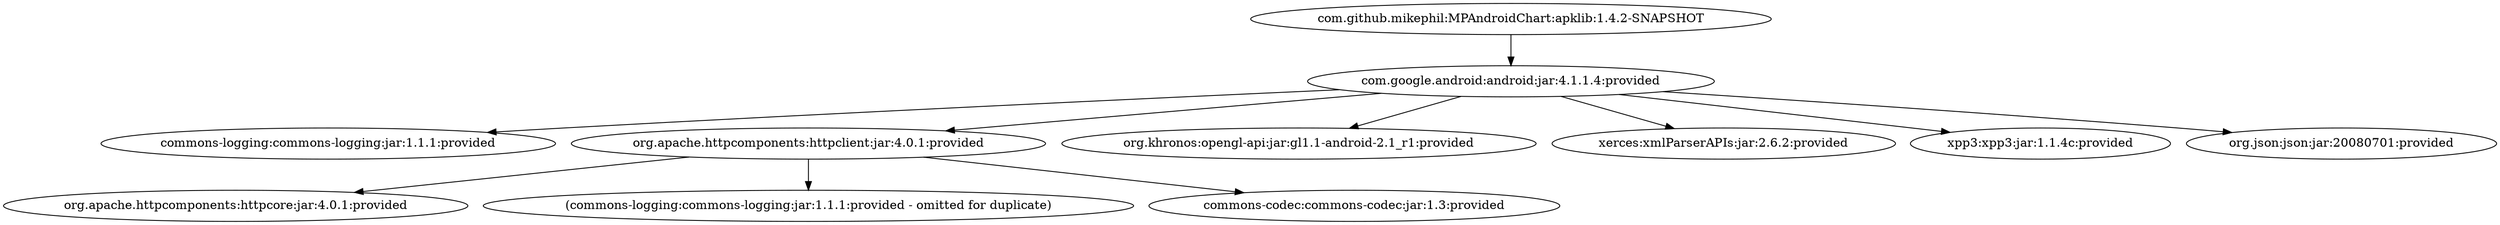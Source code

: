 digraph MPChartLib {
	"com.github.mikephil:MPAndroidChart:apklib:1.4.2-SNAPSHOT" -> "com.google.android:android:jar:4.1.1.4:provided" ; 
	"com.google.android:android:jar:4.1.1.4:provided" -> "commons-logging:commons-logging:jar:1.1.1:provided" ; 
	"com.google.android:android:jar:4.1.1.4:provided" -> "org.apache.httpcomponents:httpclient:jar:4.0.1:provided" ; 
	"com.google.android:android:jar:4.1.1.4:provided" -> "org.khronos:opengl-api:jar:gl1.1-android-2.1_r1:provided" ; 
	"com.google.android:android:jar:4.1.1.4:provided" -> "xerces:xmlParserAPIs:jar:2.6.2:provided" ; 
	"com.google.android:android:jar:4.1.1.4:provided" -> "xpp3:xpp3:jar:1.1.4c:provided" ; 
	"com.google.android:android:jar:4.1.1.4:provided" -> "org.json:json:jar:20080701:provided" ; 
	"org.apache.httpcomponents:httpclient:jar:4.0.1:provided" -> "org.apache.httpcomponents:httpcore:jar:4.0.1:provided" ; 
	"org.apache.httpcomponents:httpclient:jar:4.0.1:provided" -> "(commons-logging:commons-logging:jar:1.1.1:provided - omitted for duplicate)" ; 
	"org.apache.httpcomponents:httpclient:jar:4.0.1:provided" -> "commons-codec:commons-codec:jar:1.3:provided" ; 
}
